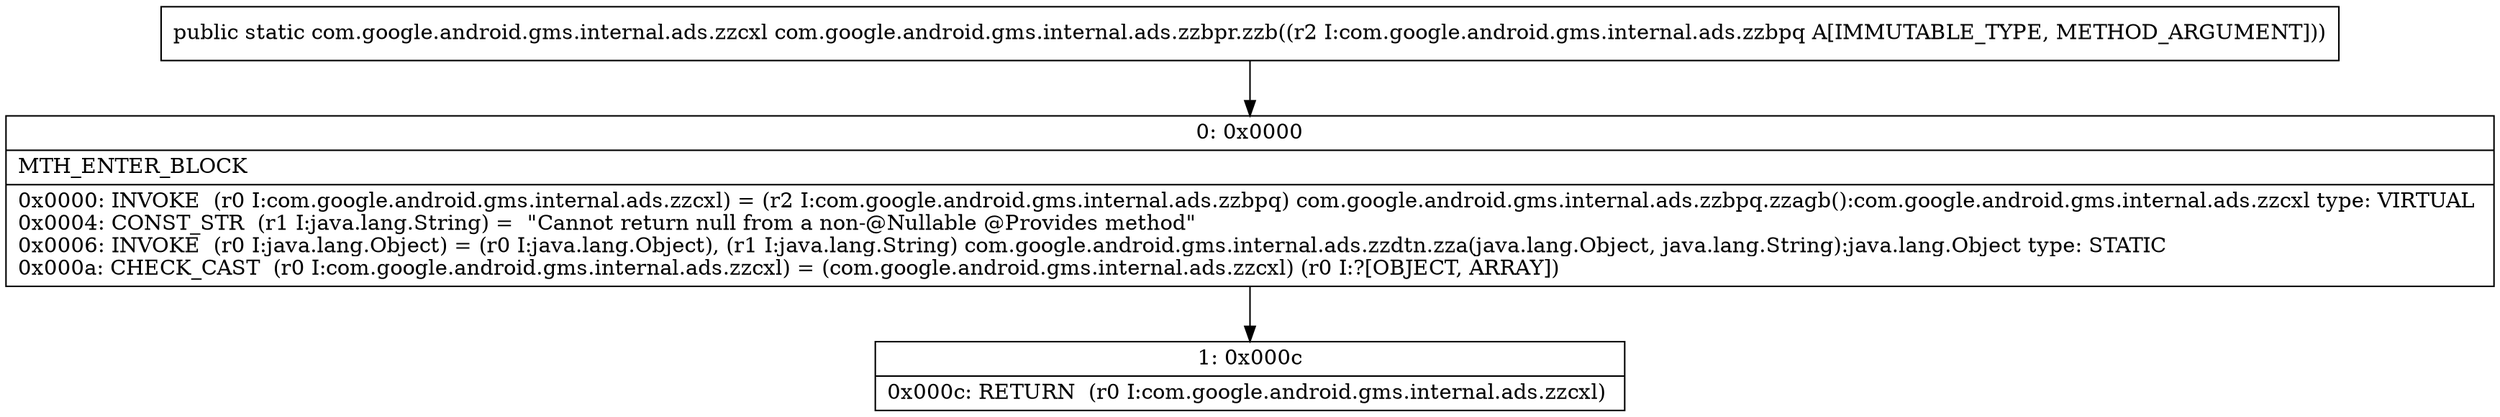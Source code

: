 digraph "CFG forcom.google.android.gms.internal.ads.zzbpr.zzb(Lcom\/google\/android\/gms\/internal\/ads\/zzbpq;)Lcom\/google\/android\/gms\/internal\/ads\/zzcxl;" {
Node_0 [shape=record,label="{0\:\ 0x0000|MTH_ENTER_BLOCK\l|0x0000: INVOKE  (r0 I:com.google.android.gms.internal.ads.zzcxl) = (r2 I:com.google.android.gms.internal.ads.zzbpq) com.google.android.gms.internal.ads.zzbpq.zzagb():com.google.android.gms.internal.ads.zzcxl type: VIRTUAL \l0x0004: CONST_STR  (r1 I:java.lang.String) =  \"Cannot return null from a non\-@Nullable @Provides method\" \l0x0006: INVOKE  (r0 I:java.lang.Object) = (r0 I:java.lang.Object), (r1 I:java.lang.String) com.google.android.gms.internal.ads.zzdtn.zza(java.lang.Object, java.lang.String):java.lang.Object type: STATIC \l0x000a: CHECK_CAST  (r0 I:com.google.android.gms.internal.ads.zzcxl) = (com.google.android.gms.internal.ads.zzcxl) (r0 I:?[OBJECT, ARRAY]) \l}"];
Node_1 [shape=record,label="{1\:\ 0x000c|0x000c: RETURN  (r0 I:com.google.android.gms.internal.ads.zzcxl) \l}"];
MethodNode[shape=record,label="{public static com.google.android.gms.internal.ads.zzcxl com.google.android.gms.internal.ads.zzbpr.zzb((r2 I:com.google.android.gms.internal.ads.zzbpq A[IMMUTABLE_TYPE, METHOD_ARGUMENT])) }"];
MethodNode -> Node_0;
Node_0 -> Node_1;
}

